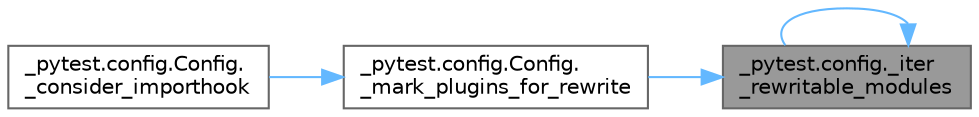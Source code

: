 digraph "_pytest.config._iter_rewritable_modules"
{
 // LATEX_PDF_SIZE
  bgcolor="transparent";
  edge [fontname=Helvetica,fontsize=10,labelfontname=Helvetica,labelfontsize=10];
  node [fontname=Helvetica,fontsize=10,shape=box,height=0.2,width=0.4];
  rankdir="RL";
  Node1 [id="Node000001",label="_pytest.config._iter\l_rewritable_modules",height=0.2,width=0.4,color="gray40", fillcolor="grey60", style="filled", fontcolor="black",tooltip=" "];
  Node1 -> Node1 [id="edge1_Node000001_Node000001",dir="back",color="steelblue1",style="solid",tooltip=" "];
  Node1 -> Node2 [id="edge2_Node000001_Node000002",dir="back",color="steelblue1",style="solid",tooltip=" "];
  Node2 [id="Node000002",label="_pytest.config.Config.\l_mark_plugins_for_rewrite",height=0.2,width=0.4,color="grey40", fillcolor="white", style="filled",URL="$class__pytest_1_1config_1_1_config.html#a09131e051d61e913420dc275d8883bbf",tooltip=" "];
  Node2 -> Node3 [id="edge3_Node000002_Node000003",dir="back",color="steelblue1",style="solid",tooltip=" "];
  Node3 [id="Node000003",label="_pytest.config.Config.\l_consider_importhook",height=0.2,width=0.4,color="grey40", fillcolor="white", style="filled",URL="$class__pytest_1_1config_1_1_config.html#adaa27dbabf99101b81fb2b7ffea81de6",tooltip=" "];
}
